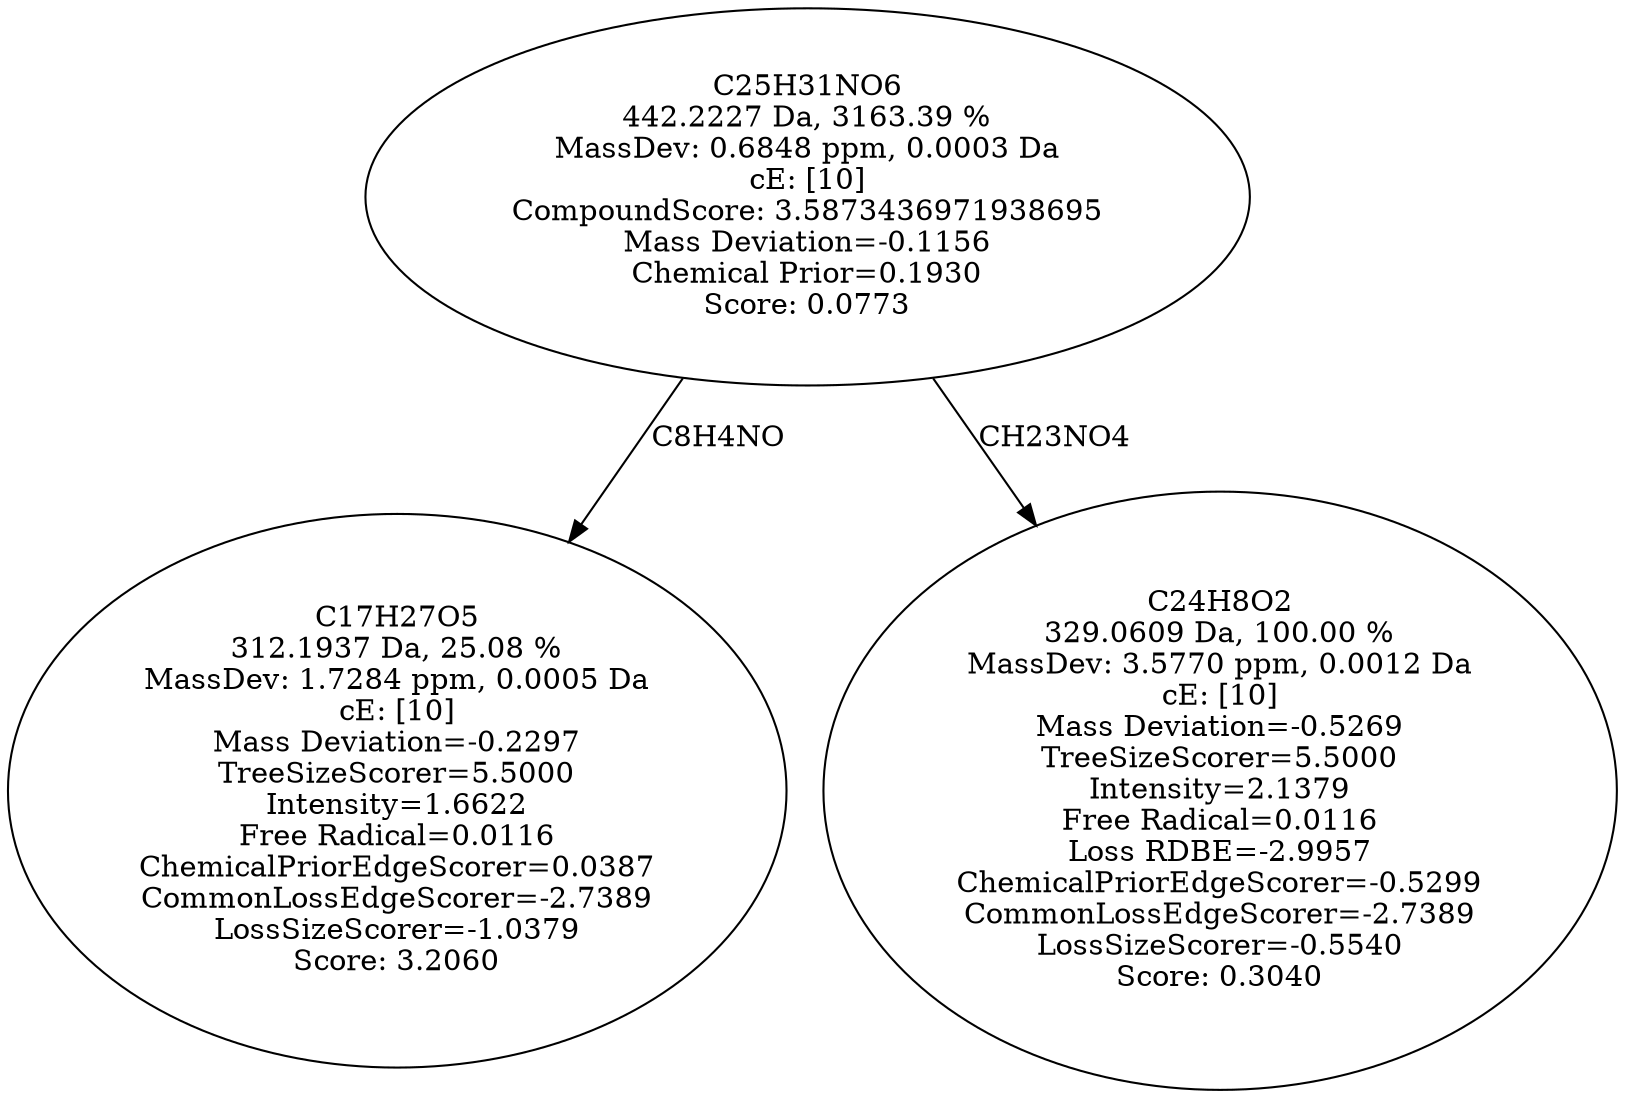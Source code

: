 strict digraph {
v1 [label="C17H27O5\n312.1937 Da, 25.08 %\nMassDev: 1.7284 ppm, 0.0005 Da\ncE: [10]\nMass Deviation=-0.2297\nTreeSizeScorer=5.5000\nIntensity=1.6622\nFree Radical=0.0116\nChemicalPriorEdgeScorer=0.0387\nCommonLossEdgeScorer=-2.7389\nLossSizeScorer=-1.0379\nScore: 3.2060"];
v2 [label="C24H8O2\n329.0609 Da, 100.00 %\nMassDev: 3.5770 ppm, 0.0012 Da\ncE: [10]\nMass Deviation=-0.5269\nTreeSizeScorer=5.5000\nIntensity=2.1379\nFree Radical=0.0116\nLoss RDBE=-2.9957\nChemicalPriorEdgeScorer=-0.5299\nCommonLossEdgeScorer=-2.7389\nLossSizeScorer=-0.5540\nScore: 0.3040"];
v3 [label="C25H31NO6\n442.2227 Da, 3163.39 %\nMassDev: 0.6848 ppm, 0.0003 Da\ncE: [10]\nCompoundScore: 3.5873436971938695\nMass Deviation=-0.1156\nChemical Prior=0.1930\nScore: 0.0773"];
v3 -> v1 [label="C8H4NO"];
v3 -> v2 [label="CH23NO4"];
}